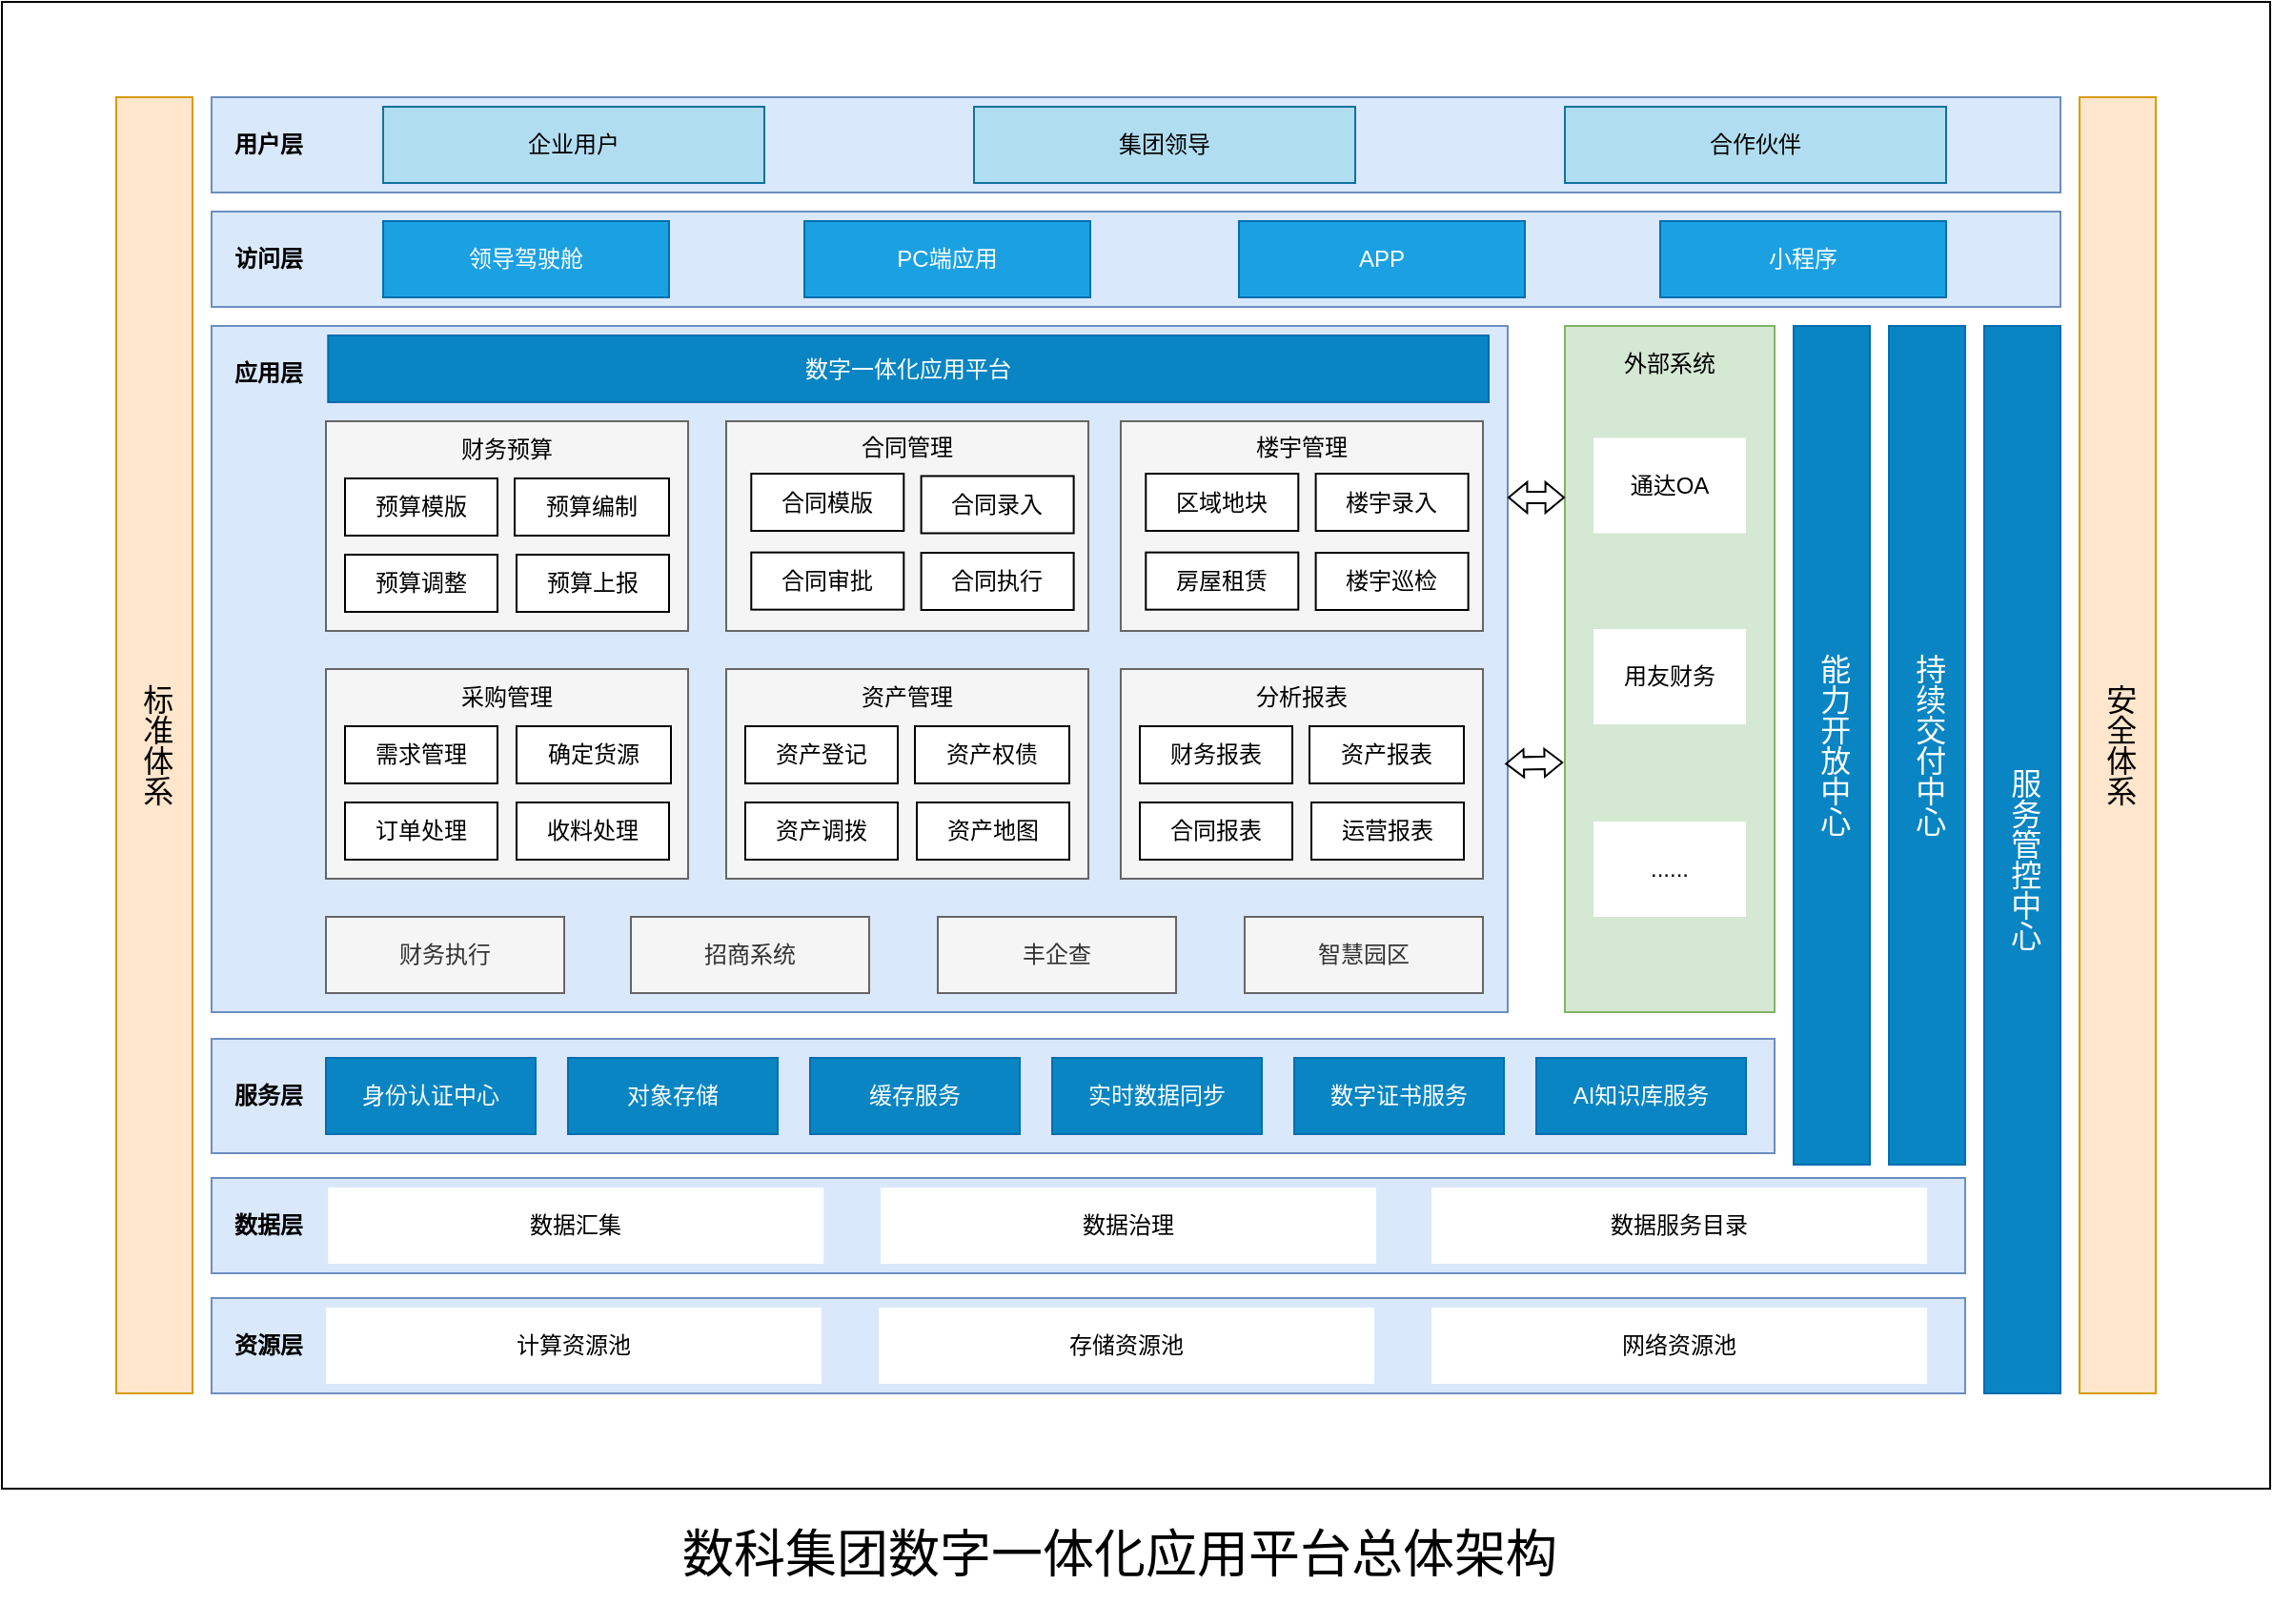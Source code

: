 <mxfile version="28.0.3">
  <diagram name="第 1 页" id="wYi0GIdVgV5EmHJcxPwF">
    <mxGraphModel dx="1451" dy="899" grid="1" gridSize="10" guides="1" tooltips="1" connect="1" arrows="1" fold="1" page="1" pageScale="1" pageWidth="827" pageHeight="1169" math="0" shadow="0">
      <root>
        <mxCell id="0" />
        <mxCell id="1" parent="0" />
        <mxCell id="JPFGnf2haVgzhsDRo2F7-1" value="" style="rounded=0;whiteSpace=wrap;html=1;" vertex="1" parent="1">
          <mxGeometry x="50" y="120" width="1190" height="780" as="geometry" />
        </mxCell>
        <mxCell id="JPFGnf2haVgzhsDRo2F7-2" value="标准体系" style="rounded=0;whiteSpace=wrap;html=1;textDirection=vertical-lr;fillColor=#ffe6cc;strokeColor=#d79b00;fontSize=16;" vertex="1" parent="1">
          <mxGeometry x="110" y="170" width="40" height="680" as="geometry" />
        </mxCell>
        <mxCell id="JPFGnf2haVgzhsDRo2F7-3" value="" style="rounded=0;whiteSpace=wrap;html=1;fillColor=#dae8fc;strokeColor=#6c8ebf;" vertex="1" parent="1">
          <mxGeometry x="160" y="170" width="970" height="50" as="geometry" />
        </mxCell>
        <mxCell id="JPFGnf2haVgzhsDRo2F7-4" value="用户层" style="text;html=1;align=center;verticalAlign=middle;whiteSpace=wrap;rounded=0;fontStyle=1" vertex="1" parent="1">
          <mxGeometry x="160" y="180" width="60" height="30" as="geometry" />
        </mxCell>
        <mxCell id="JPFGnf2haVgzhsDRo2F7-5" value="企业用户" style="rounded=0;whiteSpace=wrap;html=1;fillColor=#b1ddf0;strokeColor=#10739e;" vertex="1" parent="1">
          <mxGeometry x="250" y="175" width="200" height="40" as="geometry" />
        </mxCell>
        <mxCell id="JPFGnf2haVgzhsDRo2F7-10" value="" style="rounded=0;whiteSpace=wrap;html=1;fillColor=#dae8fc;strokeColor=#6c8ebf;" vertex="1" parent="1">
          <mxGeometry x="160" y="230" width="970" height="50" as="geometry" />
        </mxCell>
        <mxCell id="JPFGnf2haVgzhsDRo2F7-11" value="访问层" style="text;html=1;align=center;verticalAlign=middle;whiteSpace=wrap;rounded=0;fontStyle=1" vertex="1" parent="1">
          <mxGeometry x="160" y="240" width="60" height="30" as="geometry" />
        </mxCell>
        <mxCell id="JPFGnf2haVgzhsDRo2F7-12" value="领导驾驶舱" style="rounded=0;whiteSpace=wrap;html=1;fillColor=#1ba1e2;strokeColor=#006EAF;fontColor=#ffffff;" vertex="1" parent="1">
          <mxGeometry x="250" y="235" width="150" height="40" as="geometry" />
        </mxCell>
        <mxCell id="JPFGnf2haVgzhsDRo2F7-17" value="" style="rounded=0;whiteSpace=wrap;html=1;fillColor=#dae8fc;strokeColor=#6c8ebf;" vertex="1" parent="1">
          <mxGeometry x="160" y="290" width="680" height="360" as="geometry" />
        </mxCell>
        <mxCell id="JPFGnf2haVgzhsDRo2F7-18" value="应用层" style="text;html=1;align=center;verticalAlign=middle;whiteSpace=wrap;rounded=0;fontStyle=1" vertex="1" parent="1">
          <mxGeometry x="160" y="300" width="60" height="30" as="geometry" />
        </mxCell>
        <mxCell id="JPFGnf2haVgzhsDRo2F7-69" value="招商系统" style="rounded=0;whiteSpace=wrap;html=1;fillColor=#f5f5f5;fontColor=#333333;strokeColor=#666666;" vertex="1" parent="1">
          <mxGeometry x="380" y="600" width="125" height="40" as="geometry" />
        </mxCell>
        <mxCell id="JPFGnf2haVgzhsDRo2F7-70" value="丰企查" style="rounded=0;whiteSpace=wrap;html=1;fillColor=#f5f5f5;fontColor=#333333;strokeColor=#666666;" vertex="1" parent="1">
          <mxGeometry x="541" y="600" width="125" height="40" as="geometry" />
        </mxCell>
        <mxCell id="JPFGnf2haVgzhsDRo2F7-71" value="智慧园区" style="rounded=0;whiteSpace=wrap;html=1;fillColor=#f5f5f5;fontColor=#333333;strokeColor=#666666;" vertex="1" parent="1">
          <mxGeometry x="702" y="600" width="125" height="40" as="geometry" />
        </mxCell>
        <mxCell id="JPFGnf2haVgzhsDRo2F7-73" value="财务执行" style="rounded=0;whiteSpace=wrap;html=1;fillColor=#f5f5f5;fontColor=#333333;strokeColor=#666666;" vertex="1" parent="1">
          <mxGeometry x="220" y="600" width="125" height="40" as="geometry" />
        </mxCell>
        <mxCell id="JPFGnf2haVgzhsDRo2F7-19" value="" style="rounded=0;whiteSpace=wrap;html=1;fillColor=#f5f5f5;fontColor=#333333;strokeColor=#666666;" vertex="1" parent="1">
          <mxGeometry x="220" y="340" width="190" height="110" as="geometry" />
        </mxCell>
        <mxCell id="JPFGnf2haVgzhsDRo2F7-20" value="财务预算" style="text;html=1;align=center;verticalAlign=middle;whiteSpace=wrap;rounded=0;" vertex="1" parent="1">
          <mxGeometry x="285" y="340" width="60" height="30" as="geometry" />
        </mxCell>
        <mxCell id="JPFGnf2haVgzhsDRo2F7-30" value="预算模版" style="rounded=0;whiteSpace=wrap;html=1;strokeColor=default;" vertex="1" parent="1">
          <mxGeometry x="230" y="370" width="80" height="30" as="geometry" />
        </mxCell>
        <mxCell id="JPFGnf2haVgzhsDRo2F7-31" value="预算编制" style="rounded=0;whiteSpace=wrap;html=1;" vertex="1" parent="1">
          <mxGeometry x="319" y="370" width="81" height="30" as="geometry" />
        </mxCell>
        <mxCell id="JPFGnf2haVgzhsDRo2F7-32" value="预算调整" style="rounded=0;whiteSpace=wrap;html=1;" vertex="1" parent="1">
          <mxGeometry x="230" y="410" width="80" height="30" as="geometry" />
        </mxCell>
        <mxCell id="JPFGnf2haVgzhsDRo2F7-38" value="预算上报" style="rounded=0;whiteSpace=wrap;html=1;" vertex="1" parent="1">
          <mxGeometry x="320" y="410" width="80" height="30" as="geometry" />
        </mxCell>
        <mxCell id="JPFGnf2haVgzhsDRo2F7-28" value="" style="rounded=0;whiteSpace=wrap;html=1;fillColor=#f5f5f5;fontColor=#333333;strokeColor=#666666;" vertex="1" parent="1">
          <mxGeometry x="430" y="340" width="190" height="110" as="geometry" />
        </mxCell>
        <mxCell id="JPFGnf2haVgzhsDRo2F7-29" value="合同管理" style="text;html=1;align=center;verticalAlign=middle;whiteSpace=wrap;rounded=0;" vertex="1" parent="1">
          <mxGeometry x="481.154" y="340" width="87.692" height="28.75" as="geometry" />
        </mxCell>
        <mxCell id="JPFGnf2haVgzhsDRo2F7-78" value="合同模版" style="rounded=0;whiteSpace=wrap;html=1;" vertex="1" parent="1">
          <mxGeometry x="443.15" y="367.5" width="80" height="30" as="geometry" />
        </mxCell>
        <mxCell id="JPFGnf2haVgzhsDRo2F7-79" value="合同录入" style="rounded=0;whiteSpace=wrap;html=1;" vertex="1" parent="1">
          <mxGeometry x="532.31" y="368.75" width="80" height="30" as="geometry" />
        </mxCell>
        <mxCell id="JPFGnf2haVgzhsDRo2F7-80" value="合同审批" style="rounded=0;whiteSpace=wrap;html=1;" vertex="1" parent="1">
          <mxGeometry x="443.15" y="408.83" width="80" height="30" as="geometry" />
        </mxCell>
        <mxCell id="JPFGnf2haVgzhsDRo2F7-81" value="合同执行" style="rounded=0;whiteSpace=wrap;html=1;" vertex="1" parent="1">
          <mxGeometry x="532.31" y="409" width="80" height="30" as="geometry" />
        </mxCell>
        <mxCell id="JPFGnf2haVgzhsDRo2F7-83" value="" style="rounded=0;whiteSpace=wrap;html=1;fillColor=#f5f5f5;fontColor=#333333;strokeColor=#666666;" vertex="1" parent="1">
          <mxGeometry x="637" y="340" width="190" height="110" as="geometry" />
        </mxCell>
        <mxCell id="JPFGnf2haVgzhsDRo2F7-84" value="楼宇管理" style="text;html=1;align=center;verticalAlign=middle;whiteSpace=wrap;rounded=0;" vertex="1" parent="1">
          <mxGeometry x="688.154" y="340" width="87.692" height="28.75" as="geometry" />
        </mxCell>
        <mxCell id="JPFGnf2haVgzhsDRo2F7-85" value="区域地块" style="rounded=0;whiteSpace=wrap;html=1;" vertex="1" parent="1">
          <mxGeometry x="650.15" y="367.5" width="80" height="30" as="geometry" />
        </mxCell>
        <mxCell id="JPFGnf2haVgzhsDRo2F7-86" value="楼宇录入" style="rounded=0;whiteSpace=wrap;html=1;" vertex="1" parent="1">
          <mxGeometry x="739.31" y="367.5" width="80" height="30" as="geometry" />
        </mxCell>
        <mxCell id="JPFGnf2haVgzhsDRo2F7-87" value="房屋租赁" style="rounded=0;whiteSpace=wrap;html=1;" vertex="1" parent="1">
          <mxGeometry x="650.15" y="408.83" width="80" height="30" as="geometry" />
        </mxCell>
        <mxCell id="JPFGnf2haVgzhsDRo2F7-88" value="楼宇巡检" style="rounded=0;whiteSpace=wrap;html=1;" vertex="1" parent="1">
          <mxGeometry x="739.31" y="409" width="80" height="30" as="geometry" />
        </mxCell>
        <mxCell id="JPFGnf2haVgzhsDRo2F7-89" value="" style="rounded=0;whiteSpace=wrap;html=1;fillColor=#f5f5f5;fontColor=#333333;strokeColor=#666666;" vertex="1" parent="1">
          <mxGeometry x="220" y="470" width="190" height="110" as="geometry" />
        </mxCell>
        <mxCell id="JPFGnf2haVgzhsDRo2F7-90" value="采购管理" style="text;html=1;align=center;verticalAlign=middle;whiteSpace=wrap;rounded=0;" vertex="1" parent="1">
          <mxGeometry x="285" y="470" width="60" height="30" as="geometry" />
        </mxCell>
        <mxCell id="JPFGnf2haVgzhsDRo2F7-91" value="需求管理" style="rounded=0;whiteSpace=wrap;html=1;" vertex="1" parent="1">
          <mxGeometry x="230" y="500" width="80" height="30" as="geometry" />
        </mxCell>
        <mxCell id="JPFGnf2haVgzhsDRo2F7-92" value="确定货源" style="rounded=0;whiteSpace=wrap;html=1;" vertex="1" parent="1">
          <mxGeometry x="320" y="500" width="81" height="30" as="geometry" />
        </mxCell>
        <mxCell id="JPFGnf2haVgzhsDRo2F7-93" value="订单处理" style="rounded=0;whiteSpace=wrap;html=1;" vertex="1" parent="1">
          <mxGeometry x="230" y="540" width="80" height="30" as="geometry" />
        </mxCell>
        <mxCell id="JPFGnf2haVgzhsDRo2F7-94" value="收料处理" style="rounded=0;whiteSpace=wrap;html=1;" vertex="1" parent="1">
          <mxGeometry x="320" y="540" width="80" height="30" as="geometry" />
        </mxCell>
        <mxCell id="JPFGnf2haVgzhsDRo2F7-95" value="" style="rounded=0;whiteSpace=wrap;html=1;fillColor=#f5f5f5;fontColor=#333333;strokeColor=#666666;" vertex="1" parent="1">
          <mxGeometry x="430" y="470" width="190" height="110" as="geometry" />
        </mxCell>
        <mxCell id="JPFGnf2haVgzhsDRo2F7-96" value="资产登记" style="rounded=0;whiteSpace=wrap;html=1;" vertex="1" parent="1">
          <mxGeometry x="440" y="500" width="80" height="30" as="geometry" />
        </mxCell>
        <mxCell id="JPFGnf2haVgzhsDRo2F7-97" value="资产权债" style="rounded=0;whiteSpace=wrap;html=1;" vertex="1" parent="1">
          <mxGeometry x="529" y="500" width="81" height="30" as="geometry" />
        </mxCell>
        <mxCell id="JPFGnf2haVgzhsDRo2F7-98" value="资产调拨" style="rounded=0;whiteSpace=wrap;html=1;" vertex="1" parent="1">
          <mxGeometry x="440" y="540" width="80" height="30" as="geometry" />
        </mxCell>
        <mxCell id="JPFGnf2haVgzhsDRo2F7-99" value="资产地图" style="rounded=0;whiteSpace=wrap;html=1;" vertex="1" parent="1">
          <mxGeometry x="530" y="540" width="80" height="30" as="geometry" />
        </mxCell>
        <mxCell id="JPFGnf2haVgzhsDRo2F7-100" value="资产管理" style="text;html=1;align=center;verticalAlign=middle;whiteSpace=wrap;rounded=0;" vertex="1" parent="1">
          <mxGeometry x="495" y="470" width="60" height="30" as="geometry" />
        </mxCell>
        <mxCell id="JPFGnf2haVgzhsDRo2F7-101" value="" style="rounded=0;whiteSpace=wrap;html=1;fillColor=#f5f5f5;fontColor=#333333;strokeColor=#666666;" vertex="1" parent="1">
          <mxGeometry x="637" y="470" width="190" height="110" as="geometry" />
        </mxCell>
        <mxCell id="JPFGnf2haVgzhsDRo2F7-102" value="财务报表" style="rounded=0;whiteSpace=wrap;html=1;" vertex="1" parent="1">
          <mxGeometry x="647" y="500" width="80" height="30" as="geometry" />
        </mxCell>
        <mxCell id="JPFGnf2haVgzhsDRo2F7-103" value="资产报表" style="rounded=0;whiteSpace=wrap;html=1;" vertex="1" parent="1">
          <mxGeometry x="736" y="500" width="81" height="30" as="geometry" />
        </mxCell>
        <mxCell id="JPFGnf2haVgzhsDRo2F7-104" value="合同报表" style="rounded=0;whiteSpace=wrap;html=1;" vertex="1" parent="1">
          <mxGeometry x="647" y="540" width="80" height="30" as="geometry" />
        </mxCell>
        <mxCell id="JPFGnf2haVgzhsDRo2F7-105" value="运营报表" style="rounded=0;whiteSpace=wrap;html=1;" vertex="1" parent="1">
          <mxGeometry x="737" y="540" width="80" height="30" as="geometry" />
        </mxCell>
        <mxCell id="JPFGnf2haVgzhsDRo2F7-106" value="分析报表" style="text;html=1;align=center;verticalAlign=middle;whiteSpace=wrap;rounded=0;" vertex="1" parent="1">
          <mxGeometry x="702" y="470" width="60" height="30" as="geometry" />
        </mxCell>
        <mxCell id="JPFGnf2haVgzhsDRo2F7-107" value="" style="rounded=0;whiteSpace=wrap;html=1;fillColor=#d5e8d4;strokeColor=#82b366;" vertex="1" parent="1">
          <mxGeometry x="870" y="290" width="110" height="360" as="geometry" />
        </mxCell>
        <mxCell id="JPFGnf2haVgzhsDRo2F7-108" value="外部系统" style="text;html=1;align=center;verticalAlign=middle;whiteSpace=wrap;rounded=0;" vertex="1" parent="1">
          <mxGeometry x="895" y="295" width="60" height="30" as="geometry" />
        </mxCell>
        <mxCell id="JPFGnf2haVgzhsDRo2F7-109" value="通达OA" style="rounded=0;whiteSpace=wrap;html=1;strokeColor=none;" vertex="1" parent="1">
          <mxGeometry x="885" y="348.75" width="80" height="50" as="geometry" />
        </mxCell>
        <mxCell id="JPFGnf2haVgzhsDRo2F7-110" value="用友财务" style="rounded=0;whiteSpace=wrap;html=1;strokeColor=none;" vertex="1" parent="1">
          <mxGeometry x="885" y="449" width="80" height="50" as="geometry" />
        </mxCell>
        <mxCell id="JPFGnf2haVgzhsDRo2F7-113" value="" style="shape=flexArrow;endArrow=classic;startArrow=classic;html=1;rounded=0;entryX=0;entryY=0.25;entryDx=0;entryDy=0;exitX=1;exitY=0.25;exitDx=0;exitDy=0;startWidth=9.2;startSize=2.904;endWidth=9.2;endSize=2.904;width=5.918;" edge="1" parent="1" source="JPFGnf2haVgzhsDRo2F7-17" target="JPFGnf2haVgzhsDRo2F7-107">
          <mxGeometry width="100" height="100" relative="1" as="geometry">
            <mxPoint x="850" y="439" as="sourcePoint" />
            <mxPoint x="950" y="339" as="targetPoint" />
          </mxGeometry>
        </mxCell>
        <mxCell id="JPFGnf2haVgzhsDRo2F7-114" value="" style="shape=flexArrow;endArrow=classic;startArrow=classic;html=1;rounded=0;exitX=0.998;exitY=0.638;exitDx=0;exitDy=0;startWidth=7.035;startSize=2.763;endWidth=7.035;endSize=2.763;exitPerimeter=0;entryX=-0.008;entryY=0.636;entryDx=0;entryDy=0;entryPerimeter=0;width=6.531;" edge="1" parent="1" source="JPFGnf2haVgzhsDRo2F7-17" target="JPFGnf2haVgzhsDRo2F7-107">
          <mxGeometry width="100" height="100" relative="1" as="geometry">
            <mxPoint x="840" y="540" as="sourcePoint" />
            <mxPoint x="890" y="545" as="targetPoint" />
          </mxGeometry>
        </mxCell>
        <mxCell id="JPFGnf2haVgzhsDRo2F7-115" value="......" style="rounded=0;whiteSpace=wrap;html=1;strokeColor=none;" vertex="1" parent="1">
          <mxGeometry x="885" y="550" width="80" height="50" as="geometry" />
        </mxCell>
        <mxCell id="JPFGnf2haVgzhsDRo2F7-116" value="" style="rounded=0;whiteSpace=wrap;html=1;fillColor=#dae8fc;strokeColor=#6c8ebf;" vertex="1" parent="1">
          <mxGeometry x="160" y="737" width="920" height="50" as="geometry" />
        </mxCell>
        <mxCell id="JPFGnf2haVgzhsDRo2F7-118" value="" style="rounded=0;whiteSpace=wrap;html=1;fillColor=#dae8fc;strokeColor=#6c8ebf;" vertex="1" parent="1">
          <mxGeometry x="160" y="664" width="820" height="60" as="geometry" />
        </mxCell>
        <mxCell id="JPFGnf2haVgzhsDRo2F7-119" value="服务层" style="text;html=1;align=center;verticalAlign=middle;whiteSpace=wrap;rounded=0;fontStyle=1" vertex="1" parent="1">
          <mxGeometry x="160" y="679" width="60" height="30" as="geometry" />
        </mxCell>
        <mxCell id="JPFGnf2haVgzhsDRo2F7-120" value="身份认证中心" style="rounded=0;whiteSpace=wrap;html=1;fillColor=#0985C3;fontColor=#ffffff;strokeColor=#006EAF;" vertex="1" parent="1">
          <mxGeometry x="220" y="674" width="110" height="40" as="geometry" />
        </mxCell>
        <mxCell id="JPFGnf2haVgzhsDRo2F7-121" value="对象存储" style="rounded=0;whiteSpace=wrap;html=1;fillColor=light-dark(#0985c3, #198cc4);fontColor=#ffffff;strokeColor=#006EAF;" vertex="1" parent="1">
          <mxGeometry x="347" y="674" width="110" height="40" as="geometry" />
        </mxCell>
        <mxCell id="JPFGnf2haVgzhsDRo2F7-122" value="缓存服务" style="rounded=0;whiteSpace=wrap;html=1;fillColor=#0985C3;fontColor=#ffffff;strokeColor=#006EAF;" vertex="1" parent="1">
          <mxGeometry x="474" y="674" width="110" height="40" as="geometry" />
        </mxCell>
        <mxCell id="JPFGnf2haVgzhsDRo2F7-123" value="实时数据同步" style="rounded=0;whiteSpace=wrap;html=1;fillColor=#0985C3;fontColor=#ffffff;strokeColor=#006EAF;" vertex="1" parent="1">
          <mxGeometry x="601" y="674" width="110" height="40" as="geometry" />
        </mxCell>
        <mxCell id="JPFGnf2haVgzhsDRo2F7-124" value="数字证书服务" style="rounded=0;whiteSpace=wrap;html=1;fillColor=#0985C3;fontColor=#ffffff;strokeColor=#006EAF;" vertex="1" parent="1">
          <mxGeometry x="728" y="674" width="110" height="40" as="geometry" />
        </mxCell>
        <mxCell id="JPFGnf2haVgzhsDRo2F7-125" value="AI知识库服务" style="rounded=0;whiteSpace=wrap;html=1;fillColor=#0985C3;fontColor=#ffffff;strokeColor=#006EAF;" vertex="1" parent="1">
          <mxGeometry x="855" y="674" width="110" height="40" as="geometry" />
        </mxCell>
        <mxCell id="JPFGnf2haVgzhsDRo2F7-126" value="能力开放中心" style="rounded=0;whiteSpace=wrap;html=1;textDirection=vertical-lr;fillColor=#0985C3;fontColor=#ffffff;strokeColor=#006EAF;fontSize=16;" vertex="1" parent="1">
          <mxGeometry x="990" y="290" width="40" height="440" as="geometry" />
        </mxCell>
        <mxCell id="JPFGnf2haVgzhsDRo2F7-127" value="持续交付中心" style="rounded=0;whiteSpace=wrap;html=1;textDirection=vertical-lr;fillColor=#0985C3;fontColor=#ffffff;strokeColor=#006EAF;fontSize=16;" vertex="1" parent="1">
          <mxGeometry x="1040" y="290" width="40" height="440" as="geometry" />
        </mxCell>
        <mxCell id="JPFGnf2haVgzhsDRo2F7-128" value="服务管控中心" style="rounded=0;whiteSpace=wrap;html=1;textDirection=vertical-lr;fillColor=#0985C3;fontColor=#ffffff;strokeColor=#006EAF;fontSize=16;" vertex="1" parent="1">
          <mxGeometry x="1090" y="290" width="40" height="560" as="geometry" />
        </mxCell>
        <mxCell id="JPFGnf2haVgzhsDRo2F7-129" value="数据层" style="text;html=1;align=center;verticalAlign=middle;whiteSpace=wrap;rounded=0;fontStyle=1" vertex="1" parent="1">
          <mxGeometry x="160" y="747" width="60" height="30" as="geometry" />
        </mxCell>
        <mxCell id="JPFGnf2haVgzhsDRo2F7-130" value="" style="rounded=0;whiteSpace=wrap;html=1;fillColor=#dae8fc;strokeColor=#6c8ebf;" vertex="1" parent="1">
          <mxGeometry x="160" y="800" width="920" height="50" as="geometry" />
        </mxCell>
        <mxCell id="JPFGnf2haVgzhsDRo2F7-131" value="资源层" style="text;html=1;align=center;verticalAlign=middle;whiteSpace=wrap;rounded=0;fontStyle=1" vertex="1" parent="1">
          <mxGeometry x="160" y="810" width="60" height="30" as="geometry" />
        </mxCell>
        <mxCell id="JPFGnf2haVgzhsDRo2F7-132" value="安全体系" style="rounded=0;whiteSpace=wrap;html=1;textDirection=vertical-lr;fillColor=#ffe6cc;strokeColor=#d79b00;fontSize=16;" vertex="1" parent="1">
          <mxGeometry x="1140" y="170" width="40" height="680" as="geometry" />
        </mxCell>
        <mxCell id="JPFGnf2haVgzhsDRo2F7-133" value="数据汇集" style="rounded=0;whiteSpace=wrap;html=1;strokeColor=none;" vertex="1" parent="1">
          <mxGeometry x="221.15" y="742" width="260" height="40" as="geometry" />
        </mxCell>
        <mxCell id="JPFGnf2haVgzhsDRo2F7-135" value="数据治理" style="rounded=0;whiteSpace=wrap;html=1;strokeColor=none;" vertex="1" parent="1">
          <mxGeometry x="511" y="742" width="260" height="40" as="geometry" />
        </mxCell>
        <mxCell id="JPFGnf2haVgzhsDRo2F7-137" value="数据服务目录" style="rounded=0;whiteSpace=wrap;html=1;fillColor=default;strokeColor=none;" vertex="1" parent="1">
          <mxGeometry x="800" y="742" width="260" height="40" as="geometry" />
        </mxCell>
        <mxCell id="JPFGnf2haVgzhsDRo2F7-138" value="计算资源池" style="rounded=0;whiteSpace=wrap;html=1;strokeColor=none;" vertex="1" parent="1">
          <mxGeometry x="220" y="805" width="260" height="40" as="geometry" />
        </mxCell>
        <mxCell id="JPFGnf2haVgzhsDRo2F7-140" value="网络资源池" style="rounded=0;whiteSpace=wrap;html=1;strokeColor=none;" vertex="1" parent="1">
          <mxGeometry x="800" y="805" width="260" height="40" as="geometry" />
        </mxCell>
        <mxCell id="JPFGnf2haVgzhsDRo2F7-141" value="存储资源池" style="rounded=0;whiteSpace=wrap;html=1;strokeColor=none;" vertex="1" parent="1">
          <mxGeometry x="510" y="805" width="260" height="40" as="geometry" />
        </mxCell>
        <mxCell id="JPFGnf2haVgzhsDRo2F7-142" value="&lt;p class=&quot;MsoNormal&quot;&gt;&lt;span style=&quot;font-family: 楷体; color: rgb(0, 0, 0);&quot;&gt;&lt;font face=&quot;楷体&quot; style=&quot;font-size: 27px;&quot;&gt;数科集团数字一体化应用平台总体架构&lt;/font&gt;&lt;/span&gt;&lt;/p&gt;" style="text;whiteSpace=wrap;html=1;align=center;" vertex="1" parent="1">
          <mxGeometry x="388" y="900" width="497" height="70" as="geometry" />
        </mxCell>
        <mxCell id="JPFGnf2haVgzhsDRo2F7-145" value="数字一体化应用平台" style="rounded=0;whiteSpace=wrap;html=1;fillColor=#0985C3;fontColor=#ffffff;strokeColor=#006EAF;" vertex="1" parent="1">
          <mxGeometry x="221.15" y="295" width="608.85" height="35" as="geometry" />
        </mxCell>
        <mxCell id="JPFGnf2haVgzhsDRo2F7-148" value="小程序" style="rounded=0;whiteSpace=wrap;html=1;fillColor=#1ba1e2;strokeColor=#006EAF;fontColor=#ffffff;" vertex="1" parent="1">
          <mxGeometry x="920" y="235" width="150" height="40" as="geometry" />
        </mxCell>
        <mxCell id="JPFGnf2haVgzhsDRo2F7-153" value="PC端应用" style="rounded=0;whiteSpace=wrap;html=1;fillColor=#1ba1e2;strokeColor=#006EAF;fontColor=#ffffff;" vertex="1" parent="1">
          <mxGeometry x="471" y="235" width="150" height="40" as="geometry" />
        </mxCell>
        <mxCell id="JPFGnf2haVgzhsDRo2F7-154" value="APP" style="rounded=0;whiteSpace=wrap;html=1;fillColor=#1ba1e2;strokeColor=#006EAF;fontColor=#ffffff;" vertex="1" parent="1">
          <mxGeometry x="699" y="235" width="150" height="40" as="geometry" />
        </mxCell>
        <mxCell id="JPFGnf2haVgzhsDRo2F7-156" value="集团领导" style="rounded=0;whiteSpace=wrap;html=1;fillColor=#b1ddf0;strokeColor=#10739e;" vertex="1" parent="1">
          <mxGeometry x="560" y="175" width="200" height="40" as="geometry" />
        </mxCell>
        <mxCell id="JPFGnf2haVgzhsDRo2F7-157" value="合作伙伴" style="rounded=0;whiteSpace=wrap;html=1;fillColor=#b1ddf0;strokeColor=#10739e;" vertex="1" parent="1">
          <mxGeometry x="870" y="175" width="200" height="40" as="geometry" />
        </mxCell>
      </root>
    </mxGraphModel>
  </diagram>
</mxfile>
